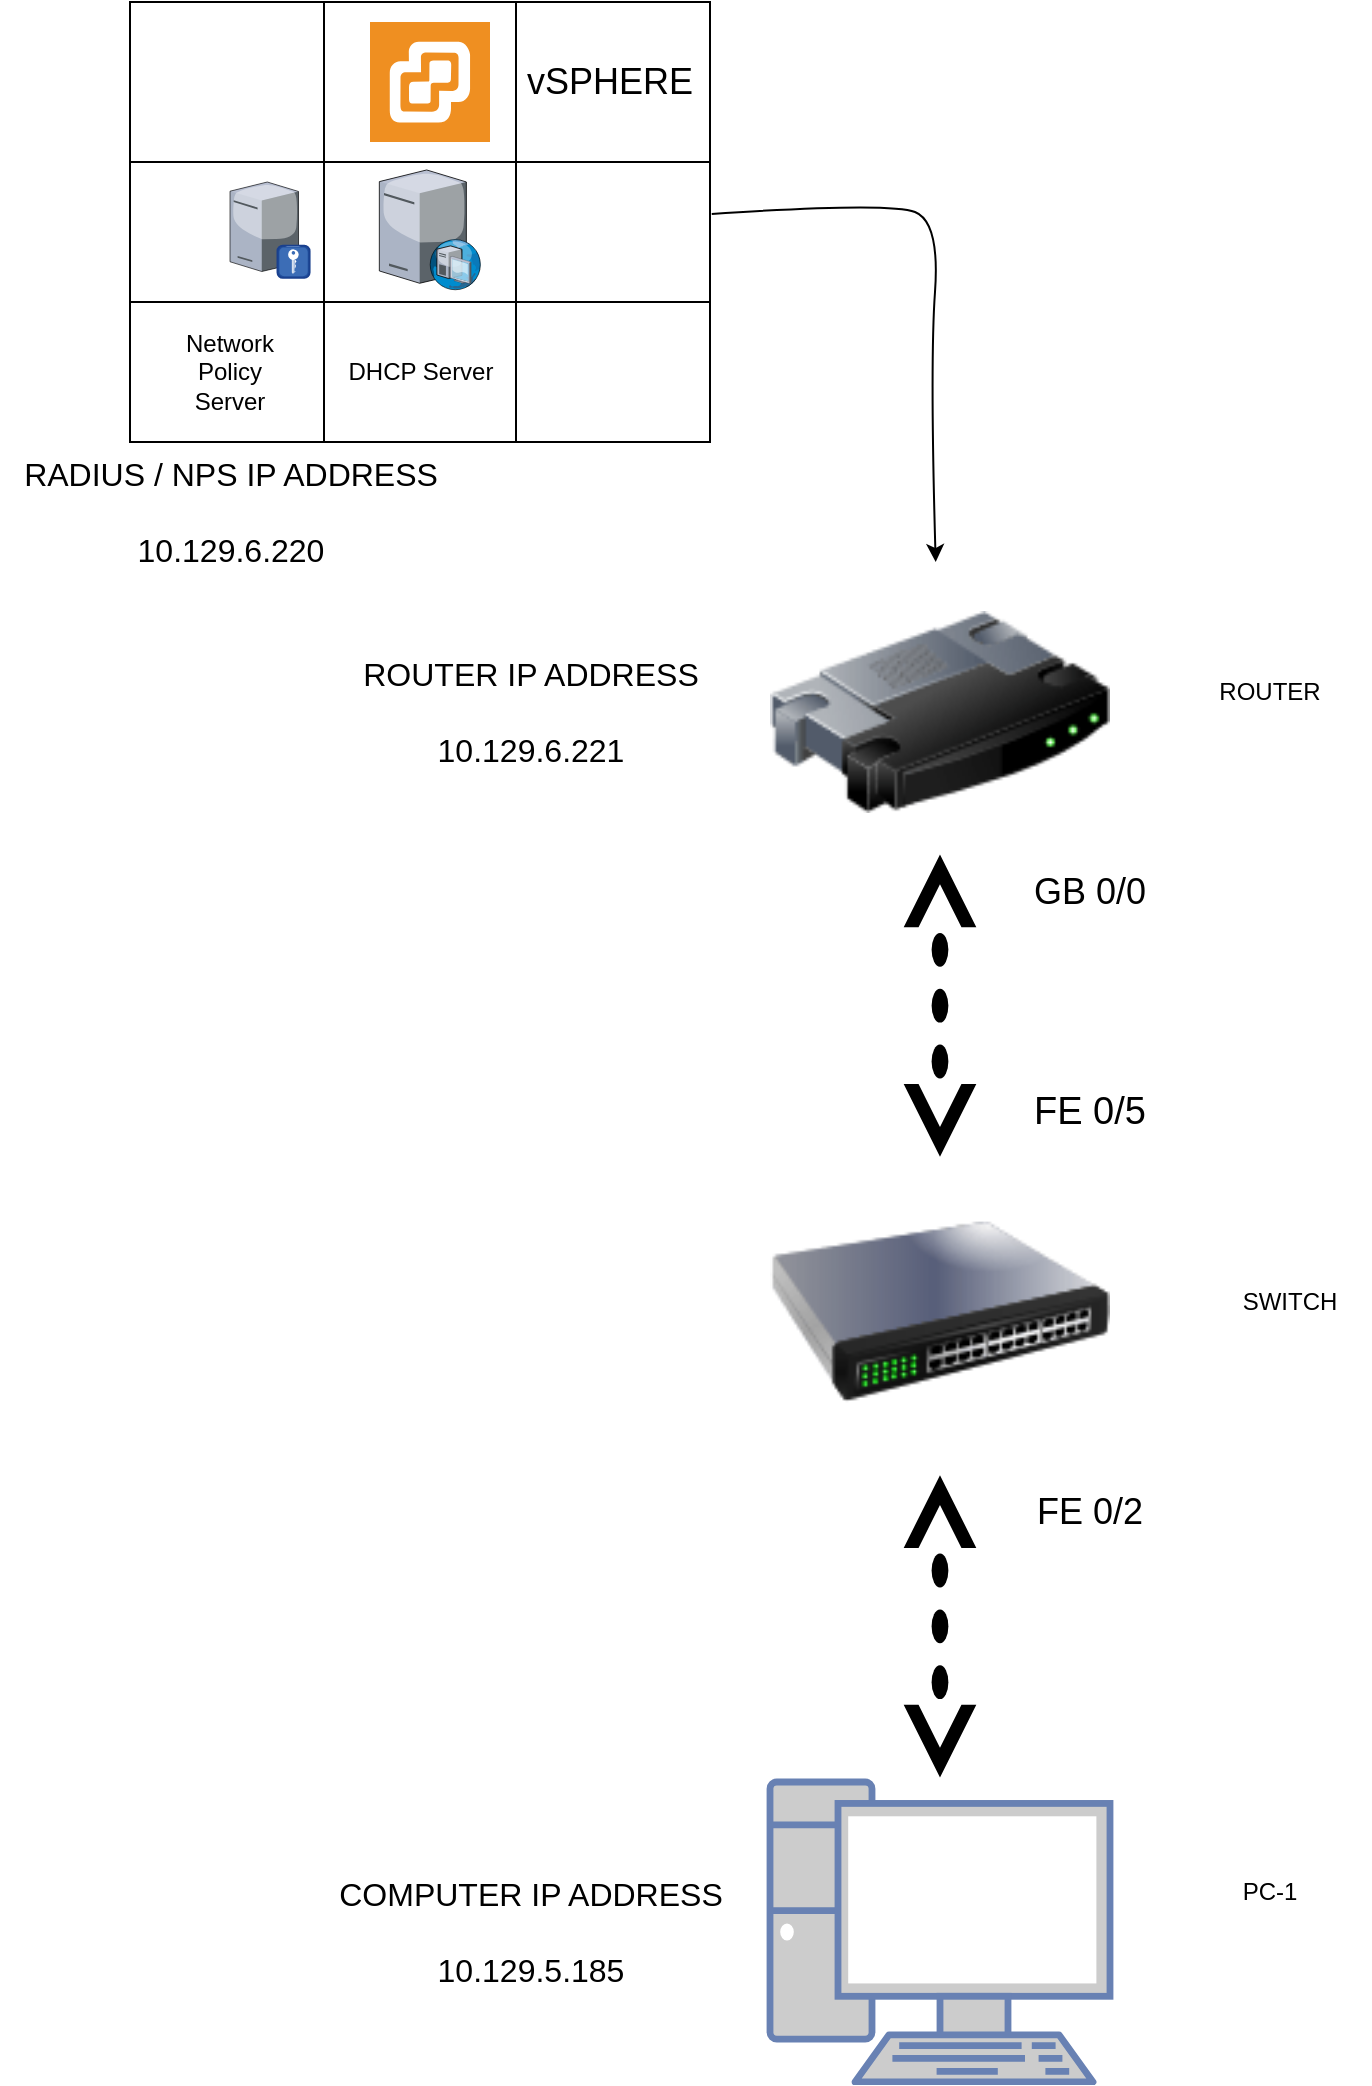 <mxfile version="24.0.5" type="github">
  <diagram name="Page-1" id="Ac1VdFeOWFnkBSCcHMfR">
    <mxGraphModel dx="2274" dy="1656" grid="1" gridSize="10" guides="1" tooltips="1" connect="1" arrows="1" fold="1" page="1" pageScale="1" pageWidth="850" pageHeight="1100" math="0" shadow="0">
      <root>
        <mxCell id="0" />
        <mxCell id="1" parent="0" />
        <mxCell id="U_aHsILoJi3wV-RvtX2z-1" value="" style="image;html=1;image=img/lib/clip_art/networking/Router_128x128.png" parent="1" vertex="1">
          <mxGeometry x="-350" y="290" width="170" height="150" as="geometry" />
        </mxCell>
        <mxCell id="U_aHsILoJi3wV-RvtX2z-2" value="" style="shape=mxgraph.signs.tech.ethernet;html=1;pointerEvents=1;fillColor=#000000;strokeColor=none;verticalLabelPosition=bottom;verticalAlign=top;align=center;rotation=90;" parent="1" vertex="1">
          <mxGeometry x="-340.56" y="804" width="151.12" height="36.32" as="geometry" />
        </mxCell>
        <mxCell id="U_aHsILoJi3wV-RvtX2z-3" value="" style="image;html=1;image=img/lib/clip_art/networking/Switch_128x128.png" parent="1" vertex="1">
          <mxGeometry x="-350" y="590" width="170" height="150" as="geometry" />
        </mxCell>
        <mxCell id="U_aHsILoJi3wV-RvtX2z-5" value="" style="fontColor=#0066CC;verticalAlign=top;verticalLabelPosition=bottom;labelPosition=center;align=center;html=1;outlineConnect=0;fillColor=#CCCCCC;strokeColor=#6881B3;gradientColor=none;gradientDirection=north;strokeWidth=2;shape=mxgraph.networks.pc;" parent="1" vertex="1">
          <mxGeometry x="-350" y="900" width="170" height="150" as="geometry" />
        </mxCell>
        <mxCell id="U_aHsILoJi3wV-RvtX2z-7" value="" style="shape=mxgraph.signs.tech.ethernet;html=1;pointerEvents=1;fillColor=#000000;strokeColor=none;verticalLabelPosition=bottom;verticalAlign=top;align=center;rotation=90;" parent="1" vertex="1">
          <mxGeometry x="-340.56" y="493.68" width="151.12" height="36.32" as="geometry" />
        </mxCell>
        <mxCell id="U_aHsILoJi3wV-RvtX2z-8" value="&lt;font style=&quot;font-size: 18px;&quot;&gt;FE 0/2&lt;br&gt;&lt;/font&gt;" style="text;html=1;align=center;verticalAlign=middle;whiteSpace=wrap;rounded=0;" parent="1" vertex="1">
          <mxGeometry x="-220.0" y="750" width="60" height="30" as="geometry" />
        </mxCell>
        <mxCell id="U_aHsILoJi3wV-RvtX2z-9" value="&lt;font style=&quot;font-size: 18px;&quot;&gt;GB 0/0&lt;/font&gt;" style="text;html=1;align=center;verticalAlign=middle;whiteSpace=wrap;rounded=0;" parent="1" vertex="1">
          <mxGeometry x="-240" y="420" width="100" height="70" as="geometry" />
        </mxCell>
        <mxCell id="U_aHsILoJi3wV-RvtX2z-10" value="&lt;font style=&quot;font-size: 19px;&quot;&gt;FE 0/5&lt;br&gt;&lt;/font&gt;" style="text;html=1;align=center;verticalAlign=middle;whiteSpace=wrap;rounded=0;" parent="1" vertex="1">
          <mxGeometry x="-220" y="550" width="60" height="30" as="geometry" />
        </mxCell>
        <mxCell id="U_aHsILoJi3wV-RvtX2z-11" value="" style="verticalLabelPosition=bottom;sketch=0;aspect=fixed;html=1;verticalAlign=top;strokeColor=none;align=center;outlineConnect=0;shape=mxgraph.citrix.radius_server;" parent="1" vertex="1">
          <mxGeometry x="-620" y="100" width="39.78" height="47.95" as="geometry" />
        </mxCell>
        <mxCell id="U_aHsILoJi3wV-RvtX2z-12" value="" style="shadow=0;dashed=0;html=1;strokeColor=none;fillColor=#EF8F21;labelPosition=center;verticalLabelPosition=bottom;verticalAlign=top;align=center;outlineConnect=0;shape=mxgraph.veeam.vsphere" parent="1" vertex="1">
          <mxGeometry x="-550" y="20" width="60" height="60" as="geometry" />
        </mxCell>
        <mxCell id="U_aHsILoJi3wV-RvtX2z-13" value="" style="shape=table;startSize=0;container=1;collapsible=0;childLayout=tableLayout;fontSize=16;fillColor=none;" parent="1" vertex="1">
          <mxGeometry x="-670" y="10" width="290" height="220" as="geometry" />
        </mxCell>
        <mxCell id="U_aHsILoJi3wV-RvtX2z-14" value="" style="shape=tableRow;horizontal=0;startSize=0;swimlaneHead=0;swimlaneBody=0;strokeColor=inherit;top=0;left=0;bottom=0;right=0;collapsible=0;dropTarget=0;fillColor=none;points=[[0,0.5],[1,0.5]];portConstraint=eastwest;fontSize=16;" parent="U_aHsILoJi3wV-RvtX2z-13" vertex="1">
          <mxGeometry width="290" height="80" as="geometry" />
        </mxCell>
        <mxCell id="U_aHsILoJi3wV-RvtX2z-15" value="" style="shape=partialRectangle;html=1;whiteSpace=wrap;connectable=0;strokeColor=inherit;overflow=hidden;fillColor=none;top=0;left=0;bottom=0;right=0;pointerEvents=1;fontSize=16;" parent="U_aHsILoJi3wV-RvtX2z-14" vertex="1">
          <mxGeometry width="97" height="80" as="geometry">
            <mxRectangle width="97" height="80" as="alternateBounds" />
          </mxGeometry>
        </mxCell>
        <mxCell id="U_aHsILoJi3wV-RvtX2z-16" value="" style="shape=partialRectangle;html=1;whiteSpace=wrap;connectable=0;strokeColor=inherit;overflow=hidden;fillColor=none;top=0;left=0;bottom=0;right=0;pointerEvents=1;fontSize=16;" parent="U_aHsILoJi3wV-RvtX2z-14" vertex="1">
          <mxGeometry x="97" width="96" height="80" as="geometry">
            <mxRectangle width="96" height="80" as="alternateBounds" />
          </mxGeometry>
        </mxCell>
        <mxCell id="U_aHsILoJi3wV-RvtX2z-17" value="" style="shape=partialRectangle;html=1;whiteSpace=wrap;connectable=0;strokeColor=inherit;overflow=hidden;fillColor=none;top=0;left=0;bottom=0;right=0;pointerEvents=1;fontSize=16;" parent="U_aHsILoJi3wV-RvtX2z-14" vertex="1">
          <mxGeometry x="193" width="97" height="80" as="geometry">
            <mxRectangle width="97" height="80" as="alternateBounds" />
          </mxGeometry>
        </mxCell>
        <mxCell id="U_aHsILoJi3wV-RvtX2z-18" value="" style="shape=tableRow;horizontal=0;startSize=0;swimlaneHead=0;swimlaneBody=0;strokeColor=inherit;top=0;left=0;bottom=0;right=0;collapsible=0;dropTarget=0;fillColor=none;points=[[0,0.5],[1,0.5]];portConstraint=eastwest;fontSize=16;" parent="U_aHsILoJi3wV-RvtX2z-13" vertex="1">
          <mxGeometry y="80" width="290" height="70" as="geometry" />
        </mxCell>
        <mxCell id="U_aHsILoJi3wV-RvtX2z-19" value="" style="shape=partialRectangle;html=1;whiteSpace=wrap;connectable=0;strokeColor=inherit;overflow=hidden;fillColor=none;top=0;left=0;bottom=0;right=0;pointerEvents=1;fontSize=16;" parent="U_aHsILoJi3wV-RvtX2z-18" vertex="1">
          <mxGeometry width="97" height="70" as="geometry">
            <mxRectangle width="97" height="70" as="alternateBounds" />
          </mxGeometry>
        </mxCell>
        <mxCell id="U_aHsILoJi3wV-RvtX2z-20" value="" style="shape=partialRectangle;html=1;whiteSpace=wrap;connectable=0;strokeColor=inherit;overflow=hidden;fillColor=none;top=0;left=0;bottom=0;right=0;pointerEvents=1;fontSize=16;" parent="U_aHsILoJi3wV-RvtX2z-18" vertex="1">
          <mxGeometry x="97" width="96" height="70" as="geometry">
            <mxRectangle width="96" height="70" as="alternateBounds" />
          </mxGeometry>
        </mxCell>
        <mxCell id="U_aHsILoJi3wV-RvtX2z-21" value="" style="shape=partialRectangle;html=1;whiteSpace=wrap;connectable=0;strokeColor=inherit;overflow=hidden;fillColor=none;top=0;left=0;bottom=0;right=0;pointerEvents=1;fontSize=16;" parent="U_aHsILoJi3wV-RvtX2z-18" vertex="1">
          <mxGeometry x="193" width="97" height="70" as="geometry">
            <mxRectangle width="97" height="70" as="alternateBounds" />
          </mxGeometry>
        </mxCell>
        <mxCell id="U_aHsILoJi3wV-RvtX2z-22" value="" style="shape=tableRow;horizontal=0;startSize=0;swimlaneHead=0;swimlaneBody=0;strokeColor=inherit;top=0;left=0;bottom=0;right=0;collapsible=0;dropTarget=0;fillColor=none;points=[[0,0.5],[1,0.5]];portConstraint=eastwest;fontSize=16;" parent="U_aHsILoJi3wV-RvtX2z-13" vertex="1">
          <mxGeometry y="150" width="290" height="70" as="geometry" />
        </mxCell>
        <mxCell id="U_aHsILoJi3wV-RvtX2z-23" value="" style="shape=partialRectangle;html=1;whiteSpace=wrap;connectable=0;strokeColor=inherit;overflow=hidden;fillColor=none;top=0;left=0;bottom=0;right=0;pointerEvents=1;fontSize=16;" parent="U_aHsILoJi3wV-RvtX2z-22" vertex="1">
          <mxGeometry width="97" height="70" as="geometry">
            <mxRectangle width="97" height="70" as="alternateBounds" />
          </mxGeometry>
        </mxCell>
        <mxCell id="U_aHsILoJi3wV-RvtX2z-24" value="" style="shape=partialRectangle;html=1;whiteSpace=wrap;connectable=0;strokeColor=inherit;overflow=hidden;fillColor=none;top=0;left=0;bottom=0;right=0;pointerEvents=1;fontSize=16;" parent="U_aHsILoJi3wV-RvtX2z-22" vertex="1">
          <mxGeometry x="97" width="96" height="70" as="geometry">
            <mxRectangle width="96" height="70" as="alternateBounds" />
          </mxGeometry>
        </mxCell>
        <mxCell id="U_aHsILoJi3wV-RvtX2z-25" value="" style="shape=partialRectangle;html=1;whiteSpace=wrap;connectable=0;strokeColor=inherit;overflow=hidden;fillColor=none;top=0;left=0;bottom=0;right=0;pointerEvents=1;fontSize=16;" parent="U_aHsILoJi3wV-RvtX2z-22" vertex="1">
          <mxGeometry x="193" width="97" height="70" as="geometry">
            <mxRectangle width="97" height="70" as="alternateBounds" />
          </mxGeometry>
        </mxCell>
        <mxCell id="U_aHsILoJi3wV-RvtX2z-26" value="" style="verticalLabelPosition=bottom;sketch=0;aspect=fixed;html=1;verticalAlign=top;strokeColor=none;align=center;outlineConnect=0;shape=mxgraph.citrix.dhcp_server;" parent="1" vertex="1">
          <mxGeometry x="-545.33" y="93.97" width="50.67" height="60" as="geometry" />
        </mxCell>
        <mxCell id="U_aHsILoJi3wV-RvtX2z-27" value="" style="curved=1;endArrow=classic;html=1;rounded=0;exitX=1.003;exitY=0.371;exitDx=0;exitDy=0;exitPerimeter=0;" parent="1" source="U_aHsILoJi3wV-RvtX2z-18" target="U_aHsILoJi3wV-RvtX2z-1" edge="1">
          <mxGeometry width="50" height="50" relative="1" as="geometry">
            <mxPoint x="-360" y="120" as="sourcePoint" />
            <mxPoint x="-300" y="100" as="targetPoint" />
            <Array as="points">
              <mxPoint x="-290" y="110" />
              <mxPoint x="-265" y="120" />
              <mxPoint x="-270" y="190" />
            </Array>
          </mxGeometry>
        </mxCell>
        <mxCell id="U_aHsILoJi3wV-RvtX2z-28" value="&lt;font style=&quot;font-size: 18px;&quot;&gt;vSPHERE&lt;/font&gt;" style="text;html=1;align=center;verticalAlign=middle;whiteSpace=wrap;rounded=0;" parent="1" vertex="1">
          <mxGeometry x="-480" y="40" width="100" height="20" as="geometry" />
        </mxCell>
        <mxCell id="U_aHsILoJi3wV-RvtX2z-29" value="Network Policy Server" style="text;html=1;align=center;verticalAlign=middle;whiteSpace=wrap;rounded=0;" parent="1" vertex="1">
          <mxGeometry x="-650" y="165" width="60" height="60" as="geometry" />
        </mxCell>
        <mxCell id="U_aHsILoJi3wV-RvtX2z-30" value="DHCP Server" style="text;html=1;align=center;verticalAlign=middle;whiteSpace=wrap;rounded=0;" parent="1" vertex="1">
          <mxGeometry x="-566.5" y="190" width="83" height="10" as="geometry" />
        </mxCell>
        <mxCell id="U_aHsILoJi3wV-RvtX2z-31" value="ROUTER" style="text;html=1;align=center;verticalAlign=middle;whiteSpace=wrap;rounded=0;" parent="1" vertex="1">
          <mxGeometry x="-130" y="340" width="60" height="30" as="geometry" />
        </mxCell>
        <mxCell id="U_aHsILoJi3wV-RvtX2z-32" value="SWITCH" style="text;html=1;align=center;verticalAlign=middle;whiteSpace=wrap;rounded=0;" parent="1" vertex="1">
          <mxGeometry x="-130" y="640" width="80" height="40" as="geometry" />
        </mxCell>
        <mxCell id="U_aHsILoJi3wV-RvtX2z-33" value="&lt;div&gt;PC-1&lt;/div&gt;" style="text;html=1;align=center;verticalAlign=middle;whiteSpace=wrap;rounded=0;" parent="1" vertex="1">
          <mxGeometry x="-130" y="940" width="60" height="30" as="geometry" />
        </mxCell>
        <mxCell id="n0GhnP_xp3Xh2PBAm6MH-2" value="COMPUTER IP ADDRESS&lt;br&gt;&lt;br&gt;&lt;div&gt;10.129.5.185&lt;/div&gt;" style="text;html=1;align=center;verticalAlign=middle;resizable=0;points=[];autosize=1;strokeColor=none;fillColor=none;fontSize=16;" vertex="1" parent="1">
          <mxGeometry x="-580" y="940" width="220" height="70" as="geometry" />
        </mxCell>
        <mxCell id="n0GhnP_xp3Xh2PBAm6MH-3" value="ROUTER IP ADDRESS&lt;br&gt;&lt;br&gt;10.129.6.221" style="text;html=1;align=center;verticalAlign=middle;resizable=0;points=[];autosize=1;strokeColor=none;fillColor=none;fontSize=16;" vertex="1" parent="1">
          <mxGeometry x="-565" y="330" width="190" height="70" as="geometry" />
        </mxCell>
        <mxCell id="n0GhnP_xp3Xh2PBAm6MH-4" value="&lt;div&gt;&lt;span style=&quot;background-color: initial;&quot;&gt;RADIUS / NPS IP ADDRESS&lt;/span&gt;&lt;br&gt;&lt;/div&gt;&lt;br&gt;10.129.6.220" style="text;html=1;align=center;verticalAlign=middle;resizable=0;points=[];autosize=1;strokeColor=none;fillColor=none;fontSize=16;" vertex="1" parent="1">
          <mxGeometry x="-735" y="230" width="230" height="70" as="geometry" />
        </mxCell>
      </root>
    </mxGraphModel>
  </diagram>
</mxfile>
